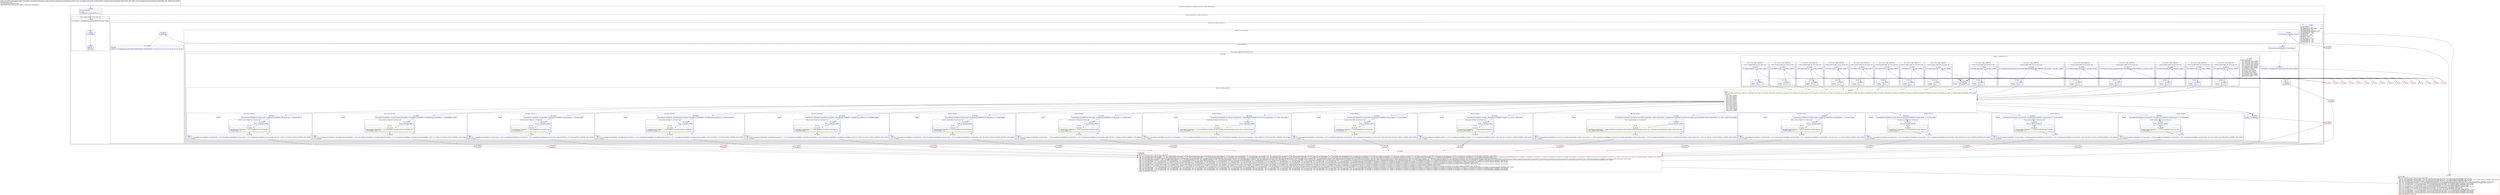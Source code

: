 digraph "CFG forcom.mapbox.api.geocoding.v5.models.AutoValue_CarmenFeature.GsonTypeAdapter.read(Lcom\/google\/gson\/stream\/JsonReader;)Lcom\/mapbox\/api\/geocoding\/v5\/models\/CarmenFeature;" {
subgraph cluster_Region_1814850902 {
label = "R(2:0|(2:(2:2|3)|(4:4|(2:7|(2:11|58)(1:9))|120|121))) | DECL_VAR: char null\l";
node [shape=record,color=blue];
Node_0 [shape=record,label="{0\:\ 0x0000|MTH_ENTER_BLOCK\l|r0 = r21\lcom.google.gson.stream.JsonReader r1 = r22\l}"];
subgraph cluster_Region_127967626 {
label = "R(2:(2:2|3)|(4:4|(2:7|(2:11|58)(1:9))|120|121))";
node [shape=record,color=blue];
subgraph cluster_IfRegion_1442179103 {
label = "IF [B:1:0x000b] THEN: R(2:2|3) ELSE: null";
node [shape=record,color=blue];
Node_1 [shape=record,label="{1\:\ 0x000b|if (r22.peek() == com.google.gson.stream.JsonToken.NULL) goto L_0x000d\l}"];
subgraph cluster_Region_167627241 {
label = "R(2:2|3)";
node [shape=record,color=blue];
Node_2 [shape=record,label="{2\:\ 0x000d|r22.nextNull()\l}"];
Node_3 [shape=record,label="{3\:\ 0x0010|RETURN\l|return null\l}"];
}
}
subgraph cluster_Region_1738151763 {
label = "R(4:4|(2:7|(2:11|58)(1:9))|120|121)";
node [shape=record,color=blue];
Node_4 [shape=record,label="{4\:\ 0x0011|r22.beginObject()\ljava.lang.String r6 = null\lcom.mapbox.geojson.BoundingBox r7 = null\ljava.lang.String r8 = null\lcom.mapbox.geojson.Geometry r9 = null\lcom.google.gson.JsonObject r10 = null\ljava.lang.String r11 = null\ljava.lang.String r12 = null\ljava.util.List r13 = null\ljava.lang.String r14 = null\ldouble[] r15 = null\ljava.util.List r16 = null\ljava.lang.Double r17 = null\ljava.lang.String r18 = null\ljava.lang.String r19 = null\ljava.lang.String r20 = null\l}"];
subgraph cluster_LoopRegion_63280805 {
label = "LOOP:0: (2:7|(2:11|58)(1:9))";
node [shape=record,color=blue];
Node_6 [shape=record,label="{6\:\ 0x002c|if (r22.hasNext() != false) goto L_0x002e\l}"];
subgraph cluster_Region_1530811863 {
label = "R(2:7|(2:11|58)(1:9))";
node [shape=record,color=blue];
Node_7 [shape=record,label="{7\:\ 0x002e|java.lang.String java.lang.String r2 = r22.nextName()\l}"];
subgraph cluster_IfRegion_32234406 {
label = "IF [B:8:0x0038] THEN: R(2:11|58) ELSE: R(1:9)";
node [shape=record,color=blue];
Node_8 [shape=record,label="{8\:\ 0x0038|if (r22.peek() != com.google.gson.stream.JsonToken.NULL) goto L_0x003e\l}"];
subgraph cluster_Region_2065989268 {
label = "R(2:11|58)";
node [shape=record,color=blue];
subgraph cluster_SwitchRegion_292738329 {
label = "Switch: 15, default: R(2:57|1)";
node [shape=record,color=blue];
Node_11 [shape=record,label="{11\:\ 0x0044|switch(r2.hashCode()) \{\l    case \-1613589672: goto L_0x00e0;\l    case \-1364013995: goto L_0x00d5;\l    case \-1351923665: goto L_0x00ca;\l    case \-1147692044: goto L_0x00bf;\l    case \-1072291771: goto L_0x00b4;\l    case \-926053069: goto L_0x00aa;\l    case \-266148157: goto L_0x00a0;\l    case \-265946254: goto L_0x0096;\l    case 3355: goto L_0x008c;\l    case 3017257: goto L_0x0082;\l    case 3556653: goto L_0x0077;\l    case 3575610: goto L_0x006c;\l    case 108474201: goto L_0x0060;\l    case 951530927: goto L_0x0054;\l    case 1846020210: goto L_0x0049;\l    default: goto L_0x0047;\l\}\l}"];
subgraph cluster_Region_485573272 {
label = "R(1:(2:56|1)) | FALL_THROUGH\l";
node [shape=record,color=blue];
subgraph cluster_IfRegion_419174254 {
label = "IF [B:55:0x00e6] THEN: R(2:56|1) ELSE: null";
node [shape=record,color=blue];
Node_55 [shape=record,label="{55\:\ 0x00e6|if (r2.equals(\"language\") == true) goto L_0x00e8\l}"];
subgraph cluster_Region_1524397790 {
label = "R(2:56|1)";
node [shape=record,color=blue];
Node_56 [shape=record,label="{56\:\ 0x00e8|r2 = 14\l}"];
Node_InsnContainer_858689309 [shape=record,label="{|break\l}"];
}
}
}
subgraph cluster_Region_1816609845 {
label = "R(1:(2:53|1)) | FALL_THROUGH\l";
node [shape=record,color=blue];
subgraph cluster_IfRegion_795585453 {
label = "IF [B:52:0x00db] THEN: R(2:53|1) ELSE: null";
node [shape=record,color=blue];
Node_52 [shape=record,label="{52\:\ 0x00db|if (r2.equals(\"center\") == true) goto L_0x00dd\l}"];
subgraph cluster_Region_1209880780 {
label = "R(2:53|1)";
node [shape=record,color=blue];
Node_53 [shape=record,label="{53\:\ 0x00dd|r2 = 9\l}"];
Node_InsnContainer_886003703 [shape=record,label="{|break\l}"];
}
}
}
subgraph cluster_Region_582755956 {
label = "R(1:(2:50|1)) | FALL_THROUGH\l";
node [shape=record,color=blue];
subgraph cluster_IfRegion_114479994 {
label = "IF [B:49:0x00d0] THEN: R(2:50|1) ELSE: null";
node [shape=record,color=blue];
Node_49 [shape=record,label="{49\:\ 0x00d0|if (r2.equals(\"matching_text\") == true) goto L_0x00d2\l}"];
subgraph cluster_Region_218045652 {
label = "R(2:50|1)";
node [shape=record,color=blue];
Node_50 [shape=record,label="{50\:\ 0x00d2|r2 = 12\l}"];
Node_InsnContainer_1697452889 [shape=record,label="{|break\l}"];
}
}
}
subgraph cluster_Region_865961253 {
label = "R(1:(2:47|1)) | FALL_THROUGH\l";
node [shape=record,color=blue];
subgraph cluster_IfRegion_17765540 {
label = "IF [B:46:0x00c5] THEN: R(2:47|1) ELSE: null";
node [shape=record,color=blue];
Node_46 [shape=record,label="{46\:\ 0x00c5|if (r2.equals(com.mapbox.api.geocoding.p009v5.GeocodingCriteria.TYPE_ADDRESS) == true) goto L_0x00c7\l}"];
subgraph cluster_Region_455870518 {
label = "R(2:47|1)";
node [shape=record,color=blue];
Node_47 [shape=record,label="{47\:\ 0x00c7|r2 = 8\l}"];
Node_InsnContainer_2099453006 [shape=record,label="{|break\l}"];
}
}
}
subgraph cluster_Region_1047464472 {
label = "R(1:(2:44|1)) | FALL_THROUGH\l";
node [shape=record,color=blue];
subgraph cluster_IfRegion_2033202316 {
label = "IF [B:43:0x00ba] THEN: R(2:44|1) ELSE: null";
node [shape=record,color=blue];
Node_43 [shape=record,label="{43\:\ 0x00ba|if (r2.equals(\"matching_place_name\") == true) goto L_0x00bc\l}"];
subgraph cluster_Region_578811659 {
label = "R(2:44|1)";
node [shape=record,color=blue];
Node_44 [shape=record,label="{44\:\ 0x00bc|r2 = 13\l}"];
Node_InsnContainer_861233495 [shape=record,label="{|break\l}"];
}
}
}
subgraph cluster_Region_1816030901 {
label = "R(1:(2:41|1)) | FALL_THROUGH\l";
node [shape=record,color=blue];
subgraph cluster_IfRegion_192204484 {
label = "IF [B:40:0x00b0] THEN: R(2:41|1) ELSE: null";
node [shape=record,color=blue];
Node_40 [shape=record,label="{40\:\ 0x00b0|if (r2.equals(mil.nga.geopackage.projection.ProjectionRetriever.PROJECTIONS_PROPERTY_FILE_SUFFIX) == true) goto L_0x00b2\l}"];
subgraph cluster_Region_4606136 {
label = "R(2:41|1)";
node [shape=record,color=blue];
Node_41 [shape=record,label="{41\:\ 0x00b2|r2 = 4\l}"];
Node_InsnContainer_152751632 [shape=record,label="{|break\l}"];
}
}
}
subgraph cluster_Region_1331899105 {
label = "R(1:(2:38|1)) | FALL_THROUGH\l";
node [shape=record,color=blue];
subgraph cluster_IfRegion_464356819 {
label = "IF [B:37:0x00a6] THEN: R(2:38|1) ELSE: null";
node [shape=record,color=blue];
Node_37 [shape=record,label="{37\:\ 0x00a6|if (r2.equals(\"place_name\") == true) goto L_0x00a8\l}"];
subgraph cluster_Region_1957424600 {
label = "R(2:38|1)";
node [shape=record,color=blue];
Node_38 [shape=record,label="{38\:\ 0x00a8|r2 = 6\l}"];
Node_InsnContainer_1462023555 [shape=record,label="{|break\l}"];
}
}
}
subgraph cluster_Region_1223696916 {
label = "R(1:(2:35|1)) | FALL_THROUGH\l";
node [shape=record,color=blue];
subgraph cluster_IfRegion_1652426806 {
label = "IF [B:34:0x009c] THEN: R(2:35|1) ELSE: null";
node [shape=record,color=blue];
Node_34 [shape=record,label="{34\:\ 0x009c|if (r2.equals(\"place_type\") == true) goto L_0x009e\l}"];
subgraph cluster_Region_255665859 {
label = "R(2:35|1)";
node [shape=record,color=blue];
Node_35 [shape=record,label="{35\:\ 0x009e|r2 = 7\l}"];
Node_InsnContainer_398790484 [shape=record,label="{|break\l}"];
}
}
}
subgraph cluster_Region_1093081967 {
label = "R(1:(2:32|1)) | FALL_THROUGH\l";
node [shape=record,color=blue];
subgraph cluster_IfRegion_437441697 {
label = "IF [B:31:0x0092] THEN: R(2:32|1) ELSE: null";
node [shape=record,color=blue];
Node_31 [shape=record,label="{31\:\ 0x0092|if (r2.equals(\"id\") == true) goto L_0x0094\l}"];
subgraph cluster_Region_1386696576 {
label = "R(2:32|1)";
node [shape=record,color=blue];
Node_32 [shape=record,label="{32\:\ 0x0094|r2 = 2\l}"];
Node_InsnContainer_861742693 [shape=record,label="{|break\l}"];
}
}
}
subgraph cluster_Region_2054439576 {
label = "R(1:(2:29|1)) | FALL_THROUGH\l";
node [shape=record,color=blue];
subgraph cluster_IfRegion_935148489 {
label = "IF [B:28:0x0088] THEN: R(2:29|1) ELSE: null";
node [shape=record,color=blue];
Node_28 [shape=record,label="{28\:\ 0x0088|if (r2.equals(\"bbox\") == true) goto L_0x008a\l}"];
subgraph cluster_Region_1620496100 {
label = "R(2:29|1)";
node [shape=record,color=blue];
Node_29 [shape=record,label="{29\:\ 0x008a|r2 = 1\l}"];
Node_InsnContainer_1173638445 [shape=record,label="{|break\l}"];
}
}
}
subgraph cluster_Region_1022479007 {
label = "R(1:(2:26|1)) | FALL_THROUGH\l";
node [shape=record,color=blue];
subgraph cluster_IfRegion_1086960624 {
label = "IF [B:25:0x007d] THEN: R(2:26|1) ELSE: null";
node [shape=record,color=blue];
Node_25 [shape=record,label="{25\:\ 0x007d|if (r2.equals(\"text\") == true) goto L_0x007f\l}"];
subgraph cluster_Region_1274554883 {
label = "R(2:26|1)";
node [shape=record,color=blue];
Node_26 [shape=record,label="{26\:\ 0x007f|r2 = 5\l}"];
Node_InsnContainer_1715842410 [shape=record,label="{|break\l}"];
}
}
}
subgraph cluster_Region_1048400824 {
label = "R(1:(2:23|1)) | FALL_THROUGH\l";
node [shape=record,color=blue];
subgraph cluster_IfRegion_1390689383 {
label = "IF [B:22:0x0072] THEN: R(2:23|1) ELSE: null";
node [shape=record,color=blue];
Node_22 [shape=record,label="{22\:\ 0x0072|if (r2.equals(\"type\") == true) goto L_0x0074\l}"];
subgraph cluster_Region_756352641 {
label = "R(2:23|1)";
node [shape=record,color=blue];
Node_23 [shape=record,label="{23\:\ 0x0074|r2 = 0\l}"];
Node_InsnContainer_1502084223 [shape=record,label="{|break\l}"];
}
}
}
subgraph cluster_Region_1804628194 {
label = "R(1:(2:20|1)) | FALL_THROUGH\l";
node [shape=record,color=blue];
subgraph cluster_IfRegion_1591696710 {
label = "IF [B:19:0x0066] THEN: R(2:20|1) ELSE: null";
node [shape=record,color=blue];
Node_19 [shape=record,label="{19\:\ 0x0066|if (r2.equals(\"relevance\") == true) goto L_0x0068\l}"];
subgraph cluster_Region_1168545772 {
label = "R(2:20|1)";
node [shape=record,color=blue];
Node_20 [shape=record,label="{20\:\ 0x0068|r2 = 11\l}"];
Node_InsnContainer_544583175 [shape=record,label="{|break\l}"];
}
}
}
subgraph cluster_Region_1958856994 {
label = "R(1:(2:17|1)) | FALL_THROUGH\l";
node [shape=record,color=blue];
subgraph cluster_IfRegion_14833191 {
label = "IF [B:16:0x005a] THEN: R(2:17|1) ELSE: null";
node [shape=record,color=blue];
Node_16 [shape=record,label="{16\:\ 0x005a|if (r2.equals(\"context\") == true) goto L_0x005c\l}"];
subgraph cluster_Region_328306770 {
label = "R(2:17|1)";
node [shape=record,color=blue];
Node_17 [shape=record,label="{17\:\ 0x005c|r2 = 10\l}"];
Node_InsnContainer_306427841 [shape=record,label="{|break\l}"];
}
}
}
subgraph cluster_Region_2059190795 {
label = "R(1:(2:14|1)) | FALL_THROUGH\l";
node [shape=record,color=blue];
subgraph cluster_IfRegion_230237176 {
label = "IF [B:13:0x004f] THEN: R(2:14|1) ELSE: null";
node [shape=record,color=blue];
Node_13 [shape=record,label="{13\:\ 0x004f|if (r2.equals(\"geometry\") == true) goto L_0x0051\l}"];
subgraph cluster_Region_422778897 {
label = "R(2:14|1)";
node [shape=record,color=blue];
Node_14 [shape=record,label="{14\:\ 0x0051|r2 = 3\l}"];
Node_InsnContainer_2008305357 [shape=record,label="{|break\l}"];
}
}
}
subgraph cluster_Region_2127376684 {
label = "R(2:57|1)";
node [shape=record,color=blue];
Node_57 [shape=record,label="{57\:\ 0x00eb|FALL_THROUGH\l|r2 = 65535\l}"];
Node_InsnContainer_231080384 [shape=record,label="{|break\l}"];
}
}
subgraph cluster_SwitchRegion_36979206 {
label = "Switch: 15, default: R(2:59|1)";
node [shape=record,color=blue];
Node_58 [shape=record,label="{58\:\ 0x00ec|PHI: r2 \l  PHI: (r2v3 char) = (r2v94 char), (r2v96 char), (r2v98 char), (r2v100 char), (r2v102 char), (r2v104 char), (r2v106 char), (r2v108 char), (r2v110 char), (r2v112 char), (r2v114 char), (r2v116 char), (r2v118 char), (r2v120 char), (r2v122 char), (r2v124 char) binds: [B:57:0x00eb, B:56:0x00e8, B:53:0x00dd, B:50:0x00d2, B:47:0x00c7, B:44:0x00bc, B:41:0x00b2, B:38:0x00a8, B:35:0x009e, B:32:0x0094, B:29:0x008a, B:26:0x007f, B:23:0x0074, B:20:0x0068, B:17:0x005c, B:14:0x0051] A[DONT_GENERATE, DONT_INLINE]\l|switch(r2) \{\l    case 0: goto L_0x024f;\l    case 1: goto L_0x0238;\l    case 2: goto L_0x0221;\l    case 3: goto L_0x020a;\l    case 4: goto L_0x01f3;\l    case 5: goto L_0x01dc;\l    case 6: goto L_0x01c5;\l    case 7: goto L_0x01a4;\l    case 8: goto L_0x018d;\l    case 9: goto L_0x0176;\l    case 10: goto L_0x0154;\l    case 11: goto L_0x013c;\l    case 12: goto L_0x0124;\l    case 13: goto L_0x010c;\l    case 14: goto L_0x00f4;\l    default: goto L_0x00ef;\l\}\l}"];
subgraph cluster_Region_500563548 {
label = "R(4:116|(1:118)|119|1)";
node [shape=record,color=blue];
Node_116 [shape=record,label="{116\:\ 0x024f|com.google.gson.TypeAdapter\<java.lang.String\> com.google.gson.TypeAdapter\<java.lang.String\> r2 = r0.string_adapter\l}"];
subgraph cluster_IfRegion_1845479729 {
label = "IF [B:117:0x0251] THEN: R(1:118) ELSE: null";
node [shape=record,color=blue];
Node_117 [shape=record,label="{117\:\ 0x0251|if (r2 == null) goto L_0x0253\l}"];
subgraph cluster_Region_479667384 {
label = "R(1:118)";
node [shape=record,color=blue];
Node_118 [shape=record,label="{118\:\ 0x0253|com.google.gson.TypeAdapter r2 = r0.gson.getAdapter(java.lang.String.class)\lr0.string_adapter = r2\l}"];
}
}
Node_119 [shape=record,label="{119\:\ 0x025d|PHI: r2 \l  PHI: (r2v5 com.google.gson.TypeAdapter\<java.lang.String\>) = (r2v4 com.google.gson.TypeAdapter\<java.lang.String\>), (r2v9 com.google.gson.TypeAdapter\<java.lang.String\>) binds: [B:117:0x0251, B:118:0x0253] A[DONT_GENERATE, DONT_INLINE]\l|r6 = r2.read(r1)\l}"];
Node_InsnContainer_511997137 [shape=record,label="{|break\l}"];
}
subgraph cluster_Region_396238711 {
label = "R(4:112|(1:114)|115|1)";
node [shape=record,color=blue];
Node_112 [shape=record,label="{112\:\ 0x0238|com.google.gson.TypeAdapter\<com.mapbox.geojson.BoundingBox\> com.google.gson.TypeAdapter\<com.mapbox.geojson.BoundingBox\> r2 = r0.boundingBox_adapter\l}"];
subgraph cluster_IfRegion_1929492995 {
label = "IF [B:113:0x023a] THEN: R(1:114) ELSE: null";
node [shape=record,color=blue];
Node_113 [shape=record,label="{113\:\ 0x023a|if (r2 == null) goto L_0x023c\l}"];
subgraph cluster_Region_1928583132 {
label = "R(1:114)";
node [shape=record,color=blue];
Node_114 [shape=record,label="{114\:\ 0x023c|com.google.gson.TypeAdapter r2 = r0.gson.getAdapter(com.mapbox.geojson.BoundingBox.class)\lr0.boundingBox_adapter = r2\l}"];
}
}
Node_115 [shape=record,label="{115\:\ 0x0246|PHI: r2 \l  PHI: (r2v11 com.google.gson.TypeAdapter\<com.mapbox.geojson.BoundingBox\>) = (r2v10 com.google.gson.TypeAdapter\<com.mapbox.geojson.BoundingBox\>), (r2v15 com.google.gson.TypeAdapter\<com.mapbox.geojson.BoundingBox\>) binds: [B:113:0x023a, B:114:0x023c] A[DONT_GENERATE, DONT_INLINE]\l|r7 = r2.read(r1)\l}"];
Node_InsnContainer_1259574250 [shape=record,label="{|break\l}"];
}
subgraph cluster_Region_769692732 {
label = "R(4:108|(1:110)|111|1)";
node [shape=record,color=blue];
Node_108 [shape=record,label="{108\:\ 0x0221|com.google.gson.TypeAdapter\<java.lang.String\> com.google.gson.TypeAdapter\<java.lang.String\> r2 = r0.string_adapter\l}"];
subgraph cluster_IfRegion_1160974221 {
label = "IF [B:109:0x0223] THEN: R(1:110) ELSE: null";
node [shape=record,color=blue];
Node_109 [shape=record,label="{109\:\ 0x0223|if (r2 == null) goto L_0x0225\l}"];
subgraph cluster_Region_1444340287 {
label = "R(1:110)";
node [shape=record,color=blue];
Node_110 [shape=record,label="{110\:\ 0x0225|com.google.gson.TypeAdapter r2 = r0.gson.getAdapter(java.lang.String.class)\lr0.string_adapter = r2\l}"];
}
}
Node_111 [shape=record,label="{111\:\ 0x022f|PHI: r2 \l  PHI: (r2v17 com.google.gson.TypeAdapter\<java.lang.String\>) = (r2v16 com.google.gson.TypeAdapter\<java.lang.String\>), (r2v21 com.google.gson.TypeAdapter\<java.lang.String\>) binds: [B:109:0x0223, B:110:0x0225] A[DONT_GENERATE, DONT_INLINE]\l|r8 = r2.read(r1)\l}"];
Node_InsnContainer_1994806089 [shape=record,label="{|break\l}"];
}
subgraph cluster_Region_581507595 {
label = "R(4:104|(1:106)|107|1)";
node [shape=record,color=blue];
Node_104 [shape=record,label="{104\:\ 0x020a|com.google.gson.TypeAdapter\<com.mapbox.geojson.Geometry\> com.google.gson.TypeAdapter\<com.mapbox.geojson.Geometry\> r2 = r0.geometry_adapter\l}"];
subgraph cluster_IfRegion_1463622483 {
label = "IF [B:105:0x020c] THEN: R(1:106) ELSE: null";
node [shape=record,color=blue];
Node_105 [shape=record,label="{105\:\ 0x020c|if (r2 == null) goto L_0x020e\l}"];
subgraph cluster_Region_697466304 {
label = "R(1:106)";
node [shape=record,color=blue];
Node_106 [shape=record,label="{106\:\ 0x020e|com.google.gson.TypeAdapter r2 = r0.gson.getAdapter(com.mapbox.geojson.Geometry.class)\lr0.geometry_adapter = r2\l}"];
}
}
Node_107 [shape=record,label="{107\:\ 0x0218|PHI: r2 \l  PHI: (r2v23 com.google.gson.TypeAdapter\<com.mapbox.geojson.Geometry\>) = (r2v22 com.google.gson.TypeAdapter\<com.mapbox.geojson.Geometry\>), (r2v27 com.google.gson.TypeAdapter\<com.mapbox.geojson.Geometry\>) binds: [B:105:0x020c, B:106:0x020e] A[DONT_GENERATE, DONT_INLINE]\l|r9 = r2.read(r1)\l}"];
Node_InsnContainer_1449266145 [shape=record,label="{|break\l}"];
}
subgraph cluster_Region_272381724 {
label = "R(4:100|(1:102)|103|1)";
node [shape=record,color=blue];
Node_100 [shape=record,label="{100\:\ 0x01f3|com.google.gson.TypeAdapter\<com.google.gson.JsonObject\> com.google.gson.TypeAdapter\<com.google.gson.JsonObject\> r2 = r0.jsonObject_adapter\l}"];
subgraph cluster_IfRegion_1808343728 {
label = "IF [B:101:0x01f5] THEN: R(1:102) ELSE: null";
node [shape=record,color=blue];
Node_101 [shape=record,label="{101\:\ 0x01f5|if (r2 == null) goto L_0x01f7\l}"];
subgraph cluster_Region_911940753 {
label = "R(1:102)";
node [shape=record,color=blue];
Node_102 [shape=record,label="{102\:\ 0x01f7|com.google.gson.TypeAdapter r2 = r0.gson.getAdapter(com.google.gson.JsonObject.class)\lr0.jsonObject_adapter = r2\l}"];
}
}
Node_103 [shape=record,label="{103\:\ 0x0201|PHI: r2 \l  PHI: (r2v29 com.google.gson.TypeAdapter\<com.google.gson.JsonObject\>) = (r2v28 com.google.gson.TypeAdapter\<com.google.gson.JsonObject\>), (r2v33 com.google.gson.TypeAdapter\<com.google.gson.JsonObject\>) binds: [B:101:0x01f5, B:102:0x01f7] A[DONT_GENERATE, DONT_INLINE]\l|r10 = r2.read(r1)\l}"];
Node_InsnContainer_1803407104 [shape=record,label="{|break\l}"];
}
subgraph cluster_Region_2009003979 {
label = "R(4:96|(1:98)|99|1)";
node [shape=record,color=blue];
Node_96 [shape=record,label="{96\:\ 0x01dc|com.google.gson.TypeAdapter\<java.lang.String\> com.google.gson.TypeAdapter\<java.lang.String\> r2 = r0.string_adapter\l}"];
subgraph cluster_IfRegion_1851211925 {
label = "IF [B:97:0x01de] THEN: R(1:98) ELSE: null";
node [shape=record,color=blue];
Node_97 [shape=record,label="{97\:\ 0x01de|if (r2 == null) goto L_0x01e0\l}"];
subgraph cluster_Region_1368338036 {
label = "R(1:98)";
node [shape=record,color=blue];
Node_98 [shape=record,label="{98\:\ 0x01e0|com.google.gson.TypeAdapter r2 = r0.gson.getAdapter(java.lang.String.class)\lr0.string_adapter = r2\l}"];
}
}
Node_99 [shape=record,label="{99\:\ 0x01ea|PHI: r2 \l  PHI: (r2v35 com.google.gson.TypeAdapter\<java.lang.String\>) = (r2v34 com.google.gson.TypeAdapter\<java.lang.String\>), (r2v39 com.google.gson.TypeAdapter\<java.lang.String\>) binds: [B:97:0x01de, B:98:0x01e0] A[DONT_GENERATE, DONT_INLINE]\l|r11 = r2.read(r1)\l}"];
Node_InsnContainer_1009163590 [shape=record,label="{|break\l}"];
}
subgraph cluster_Region_1582750836 {
label = "R(4:92|(1:94)|95|1)";
node [shape=record,color=blue];
Node_92 [shape=record,label="{92\:\ 0x01c5|com.google.gson.TypeAdapter\<java.lang.String\> com.google.gson.TypeAdapter\<java.lang.String\> r2 = r0.string_adapter\l}"];
subgraph cluster_IfRegion_578295896 {
label = "IF [B:93:0x01c7] THEN: R(1:94) ELSE: null";
node [shape=record,color=blue];
Node_93 [shape=record,label="{93\:\ 0x01c7|if (r2 == null) goto L_0x01c9\l}"];
subgraph cluster_Region_8808026 {
label = "R(1:94)";
node [shape=record,color=blue];
Node_94 [shape=record,label="{94\:\ 0x01c9|com.google.gson.TypeAdapter r2 = r0.gson.getAdapter(java.lang.String.class)\lr0.string_adapter = r2\l}"];
}
}
Node_95 [shape=record,label="{95\:\ 0x01d3|PHI: r2 \l  PHI: (r2v41 com.google.gson.TypeAdapter\<java.lang.String\>) = (r2v40 com.google.gson.TypeAdapter\<java.lang.String\>), (r2v45 com.google.gson.TypeAdapter\<java.lang.String\>) binds: [B:93:0x01c7, B:94:0x01c9] A[DONT_GENERATE, DONT_INLINE]\l|r12 = r2.read(r1)\l}"];
Node_InsnContainer_2015296912 [shape=record,label="{|break\l}"];
}
subgraph cluster_Region_885386487 {
label = "R(4:88|(1:90)|91|1)";
node [shape=record,color=blue];
Node_88 [shape=record,label="{88\:\ 0x01a4|com.google.gson.TypeAdapter\<java.util.List\<java.lang.String\>\> com.google.gson.TypeAdapter\<java.util.List\<java.lang.String\>\> r2 = r0.list__string_adapter\l}"];
subgraph cluster_IfRegion_1579930821 {
label = "IF [B:89:0x01a6] THEN: R(1:90) ELSE: null";
node [shape=record,color=blue];
Node_89 [shape=record,label="{89\:\ 0x01a6|if (r2 == null) goto L_0x01a8\l}"];
subgraph cluster_Region_179072749 {
label = "R(1:90)";
node [shape=record,color=blue];
Node_90 [shape=record,label="{90\:\ 0x01a8|com.google.gson.TypeAdapter r2 = r0.gson.getAdapter(com.google.gson.reflect.TypeToken.getParameterized(java.util.List.class, java.lang.String.class))\lr0.list__string_adapter = r2\l}"];
}
}
Node_91 [shape=record,label="{91\:\ 0x01bc|PHI: r2 \l  PHI: (r2v47 com.google.gson.TypeAdapter\<java.util.List\<java.lang.String\>\>) = (r2v46 com.google.gson.TypeAdapter\<java.util.List\<java.lang.String\>\>), (r2v51 com.google.gson.TypeAdapter\<java.util.List\<java.lang.String\>\>) binds: [B:89:0x01a6, B:90:0x01a8] A[DONT_GENERATE, DONT_INLINE]\l|r13 = r2.read(r1)\l}"];
Node_InsnContainer_1055247473 [shape=record,label="{|break\l}"];
}
subgraph cluster_Region_1169205668 {
label = "R(4:84|(1:86)|87|1)";
node [shape=record,color=blue];
Node_84 [shape=record,label="{84\:\ 0x018d|com.google.gson.TypeAdapter\<java.lang.String\> com.google.gson.TypeAdapter\<java.lang.String\> r2 = r0.string_adapter\l}"];
subgraph cluster_IfRegion_267694809 {
label = "IF [B:85:0x018f] THEN: R(1:86) ELSE: null";
node [shape=record,color=blue];
Node_85 [shape=record,label="{85\:\ 0x018f|if (r2 == null) goto L_0x0191\l}"];
subgraph cluster_Region_1840041452 {
label = "R(1:86)";
node [shape=record,color=blue];
Node_86 [shape=record,label="{86\:\ 0x0191|com.google.gson.TypeAdapter r2 = r0.gson.getAdapter(java.lang.String.class)\lr0.string_adapter = r2\l}"];
}
}
Node_87 [shape=record,label="{87\:\ 0x019b|PHI: r2 \l  PHI: (r2v53 com.google.gson.TypeAdapter\<java.lang.String\>) = (r2v52 com.google.gson.TypeAdapter\<java.lang.String\>), (r2v57 com.google.gson.TypeAdapter\<java.lang.String\>) binds: [B:85:0x018f, B:86:0x0191] A[DONT_GENERATE, DONT_INLINE]\l|r14 = r2.read(r1)\l}"];
Node_InsnContainer_1004867938 [shape=record,label="{|break\l}"];
}
subgraph cluster_Region_1169165942 {
label = "R(4:80|(1:82)|83|1)";
node [shape=record,color=blue];
Node_80 [shape=record,label="{80\:\ 0x0176|com.google.gson.TypeAdapter\<double[]\> com.google.gson.TypeAdapter\<double[]\> r2 = r0.array__double_adapter\l}"];
subgraph cluster_IfRegion_1716196157 {
label = "IF [B:81:0x0178] THEN: R(1:82) ELSE: null";
node [shape=record,color=blue];
Node_81 [shape=record,label="{81\:\ 0x0178|if (r2 == null) goto L_0x017a\l}"];
subgraph cluster_Region_1715891916 {
label = "R(1:82)";
node [shape=record,color=blue];
Node_82 [shape=record,label="{82\:\ 0x017a|com.google.gson.TypeAdapter r2 = r0.gson.getAdapter(double[].class)\lr0.array__double_adapter = r2\l}"];
}
}
Node_83 [shape=record,label="{83\:\ 0x0184|PHI: r2 \l  PHI: (r2v59 com.google.gson.TypeAdapter\<double[]\>) = (r2v58 com.google.gson.TypeAdapter\<double[]\>), (r2v63 com.google.gson.TypeAdapter\<double[]\>) binds: [B:81:0x0178, B:82:0x017a] A[DONT_GENERATE, DONT_INLINE]\l|r15 = r2.read(r1)\l}"];
Node_InsnContainer_857827317 [shape=record,label="{|break\l}"];
}
subgraph cluster_Region_770559944 {
label = "R(4:76|(1:78)|79|1)";
node [shape=record,color=blue];
Node_76 [shape=record,label="{76\:\ 0x0154|com.google.gson.TypeAdapter\<java.util.List\<com.mapbox.api.geocoding.v5.models.CarmenContext\>\> com.google.gson.TypeAdapter\<java.util.List\<com.mapbox.api.geocoding.p009v5.models.CarmenContext\>\> r2 = r0.list__carmenContext_adapter\l}"];
subgraph cluster_IfRegion_1204516022 {
label = "IF [B:77:0x0156] THEN: R(1:78) ELSE: null";
node [shape=record,color=blue];
Node_77 [shape=record,label="{77\:\ 0x0156|if (r2 == null) goto L_0x0158\l}"];
subgraph cluster_Region_1828938165 {
label = "R(1:78)";
node [shape=record,color=blue];
Node_78 [shape=record,label="{78\:\ 0x0158|com.google.gson.TypeAdapter r2 = r0.gson.getAdapter(com.google.gson.reflect.TypeToken.getParameterized(java.util.List.class, com.mapbox.api.geocoding.p009v5.models.CarmenContext.class))\lr0.list__carmenContext_adapter = r2\l}"];
}
}
Node_79 [shape=record,label="{79\:\ 0x016c|PHI: r2 \l  PHI: (r2v65 com.google.gson.TypeAdapter\<java.util.List\<com.mapbox.api.geocoding.v5.models.CarmenContext\>\>) = (r2v64 com.google.gson.TypeAdapter\<java.util.List\<com.mapbox.api.geocoding.v5.models.CarmenContext\>\>), (r2v69 com.google.gson.TypeAdapter\<java.util.List\<com.mapbox.api.geocoding.v5.models.CarmenContext\>\>) binds: [B:77:0x0156, B:78:0x0158] A[DONT_GENERATE, DONT_INLINE]\l|r16 = r2.read(r1)\l}"];
Node_InsnContainer_1012727420 [shape=record,label="{|break\l}"];
}
subgraph cluster_Region_919874774 {
label = "R(4:72|(1:74)|75|1)";
node [shape=record,color=blue];
Node_72 [shape=record,label="{72\:\ 0x013c|com.google.gson.TypeAdapter\<java.lang.Double\> com.google.gson.TypeAdapter\<java.lang.Double\> r2 = r0.double__adapter\l}"];
subgraph cluster_IfRegion_750938398 {
label = "IF [B:73:0x013e] THEN: R(1:74) ELSE: null";
node [shape=record,color=blue];
Node_73 [shape=record,label="{73\:\ 0x013e|if (r2 == null) goto L_0x0140\l}"];
subgraph cluster_Region_313414285 {
label = "R(1:74)";
node [shape=record,color=blue];
Node_74 [shape=record,label="{74\:\ 0x0140|com.google.gson.TypeAdapter r2 = r0.gson.getAdapter(java.lang.Double.class)\lr0.double__adapter = r2\l}"];
}
}
Node_75 [shape=record,label="{75\:\ 0x014a|PHI: r2 \l  PHI: (r2v71 com.google.gson.TypeAdapter\<java.lang.Double\>) = (r2v70 com.google.gson.TypeAdapter\<java.lang.Double\>), (r2v75 com.google.gson.TypeAdapter\<java.lang.Double\>) binds: [B:73:0x013e, B:74:0x0140] A[DONT_GENERATE, DONT_INLINE]\l|r17 = r2.read(r1)\l}"];
Node_InsnContainer_743062466 [shape=record,label="{|break\l}"];
}
subgraph cluster_Region_1995005473 {
label = "R(4:68|(1:70)|71|1)";
node [shape=record,color=blue];
Node_68 [shape=record,label="{68\:\ 0x0124|com.google.gson.TypeAdapter\<java.lang.String\> com.google.gson.TypeAdapter\<java.lang.String\> r2 = r0.string_adapter\l}"];
subgraph cluster_IfRegion_1179126495 {
label = "IF [B:69:0x0126] THEN: R(1:70) ELSE: null";
node [shape=record,color=blue];
Node_69 [shape=record,label="{69\:\ 0x0126|if (r2 == null) goto L_0x0128\l}"];
subgraph cluster_Region_1522183162 {
label = "R(1:70)";
node [shape=record,color=blue];
Node_70 [shape=record,label="{70\:\ 0x0128|com.google.gson.TypeAdapter r2 = r0.gson.getAdapter(java.lang.String.class)\lr0.string_adapter = r2\l}"];
}
}
Node_71 [shape=record,label="{71\:\ 0x0132|PHI: r2 \l  PHI: (r2v77 com.google.gson.TypeAdapter\<java.lang.String\>) = (r2v76 com.google.gson.TypeAdapter\<java.lang.String\>), (r2v81 com.google.gson.TypeAdapter\<java.lang.String\>) binds: [B:69:0x0126, B:70:0x0128] A[DONT_GENERATE, DONT_INLINE]\l|r18 = r2.read(r1)\l}"];
Node_InsnContainer_1068974376 [shape=record,label="{|break\l}"];
}
subgraph cluster_Region_871316788 {
label = "R(4:64|(1:66)|67|1)";
node [shape=record,color=blue];
Node_64 [shape=record,label="{64\:\ 0x010c|com.google.gson.TypeAdapter\<java.lang.String\> com.google.gson.TypeAdapter\<java.lang.String\> r2 = r0.string_adapter\l}"];
subgraph cluster_IfRegion_421987828 {
label = "IF [B:65:0x010e] THEN: R(1:66) ELSE: null";
node [shape=record,color=blue];
Node_65 [shape=record,label="{65\:\ 0x010e|if (r2 == null) goto L_0x0110\l}"];
subgraph cluster_Region_647107233 {
label = "R(1:66)";
node [shape=record,color=blue];
Node_66 [shape=record,label="{66\:\ 0x0110|com.google.gson.TypeAdapter r2 = r0.gson.getAdapter(java.lang.String.class)\lr0.string_adapter = r2\l}"];
}
}
Node_67 [shape=record,label="{67\:\ 0x011a|PHI: r2 \l  PHI: (r2v83 com.google.gson.TypeAdapter\<java.lang.String\>) = (r2v82 com.google.gson.TypeAdapter\<java.lang.String\>), (r2v87 com.google.gson.TypeAdapter\<java.lang.String\>) binds: [B:65:0x010e, B:66:0x0110] A[DONT_GENERATE, DONT_INLINE]\l|r19 = r2.read(r1)\l}"];
Node_InsnContainer_118593508 [shape=record,label="{|break\l}"];
}
subgraph cluster_Region_1891575566 {
label = "R(4:60|(1:62)|63|1)";
node [shape=record,color=blue];
Node_60 [shape=record,label="{60\:\ 0x00f4|com.google.gson.TypeAdapter\<java.lang.String\> com.google.gson.TypeAdapter\<java.lang.String\> r2 = r0.string_adapter\l}"];
subgraph cluster_IfRegion_282420917 {
label = "IF [B:61:0x00f6] THEN: R(1:62) ELSE: null";
node [shape=record,color=blue];
Node_61 [shape=record,label="{61\:\ 0x00f6|if (r2 == null) goto L_0x00f8\l}"];
subgraph cluster_Region_374184017 {
label = "R(1:62)";
node [shape=record,color=blue];
Node_62 [shape=record,label="{62\:\ 0x00f8|com.google.gson.TypeAdapter r2 = r0.gson.getAdapter(java.lang.String.class)\lr0.string_adapter = r2\l}"];
}
}
Node_63 [shape=record,label="{63\:\ 0x0102|PHI: r2 \l  PHI: (r2v89 com.google.gson.TypeAdapter\<java.lang.String\>) = (r2v88 com.google.gson.TypeAdapter\<java.lang.String\>), (r2v93 com.google.gson.TypeAdapter\<java.lang.String\>) binds: [B:61:0x00f6, B:62:0x00f8] A[DONT_GENERATE, DONT_INLINE]\l|r20 = r2.read(r1)\l}"];
Node_InsnContainer_1550136932 [shape=record,label="{|break\l}"];
}
subgraph cluster_Region_554467841 {
label = "R(2:59|1)";
node [shape=record,color=blue];
Node_59 [shape=record,label="{59\:\ 0x00ef|r22.skipValue()\l}"];
Node_InsnContainer_607594761 [shape=record,label="{|break\l}"];
}
}
}
subgraph cluster_Region_798110940 {
label = "R(1:9)";
node [shape=record,color=blue];
Node_9 [shape=record,label="{9\:\ 0x003a|r22.nextNull()\l}"];
}
}
}
}
Node_120 [shape=record,label="{120\:\ 0x0266|r22.endObject()\l}"];
Node_121 [shape=record,label="{121\:\ 0x026f|RETURN\l|return new com.mapbox.api.geocoding.p009v5.models.AutoValue_CarmenFeature(r6, r7, r8, r9, r10, r11, r12, r13, r14, r15, r16, r17, r18, r19, r20)\l}"];
}
}
}
Node_5 [shape=record,color=red,label="{5\:\ 0x0028|LOOP_START\lPHI: r6 r7 r8 r9 r10 r11 r12 r13 r14 r15 r16 r17 r18 r19 r20 \l  PHI: (r6v1 java.lang.String) = (r6v0 java.lang.String), (r6v2 java.lang.String) binds: [B:4:0x0011, B:122:0x0028] A[DONT_GENERATE, DONT_INLINE]\l  PHI: (r7v1 com.mapbox.geojson.BoundingBox) = (r7v0 com.mapbox.geojson.BoundingBox), (r7v2 com.mapbox.geojson.BoundingBox) binds: [B:4:0x0011, B:122:0x0028] A[DONT_GENERATE, DONT_INLINE]\l  PHI: (r8v1 java.lang.String) = (r8v0 java.lang.String), (r8v2 java.lang.String) binds: [B:4:0x0011, B:122:0x0028] A[DONT_GENERATE, DONT_INLINE]\l  PHI: (r9v1 com.mapbox.geojson.Geometry) = (r9v0 com.mapbox.geojson.Geometry), (r9v2 com.mapbox.geojson.Geometry) binds: [B:4:0x0011, B:122:0x0028] A[DONT_GENERATE, DONT_INLINE]\l  PHI: (r10v1 com.google.gson.JsonObject) = (r10v0 com.google.gson.JsonObject), (r10v2 com.google.gson.JsonObject) binds: [B:4:0x0011, B:122:0x0028] A[DONT_GENERATE, DONT_INLINE]\l  PHI: (r11v1 java.lang.String) = (r11v0 java.lang.String), (r11v2 java.lang.String) binds: [B:4:0x0011, B:122:0x0028] A[DONT_GENERATE, DONT_INLINE]\l  PHI: (r12v1 java.lang.String) = (r12v0 java.lang.String), (r12v2 java.lang.String) binds: [B:4:0x0011, B:122:0x0028] A[DONT_GENERATE, DONT_INLINE]\l  PHI: (r13v1 java.util.List) = (r13v0 java.util.List), (r13v2 java.util.List) binds: [B:4:0x0011, B:122:0x0028] A[DONT_GENERATE, DONT_INLINE]\l  PHI: (r14v1 java.lang.String) = (r14v0 java.lang.String), (r14v2 java.lang.String) binds: [B:4:0x0011, B:122:0x0028] A[DONT_GENERATE, DONT_INLINE]\l  PHI: (r15v1 double[]) = (r15v0 double[]), (r15v2 double[]) binds: [B:4:0x0011, B:122:0x0028] A[DONT_GENERATE, DONT_INLINE]\l  PHI: (r16v1 java.util.List) = (r16v0 java.util.List), (r16v2 java.util.List) binds: [B:4:0x0011, B:122:0x0028] A[DONT_GENERATE, DONT_INLINE]\l  PHI: (r17v1 java.lang.Double) = (r17v0 java.lang.Double), (r17v2 java.lang.Double) binds: [B:4:0x0011, B:122:0x0028] A[DONT_GENERATE, DONT_INLINE]\l  PHI: (r18v1 java.lang.String) = (r18v0 java.lang.String), (r18v2 java.lang.String) binds: [B:4:0x0011, B:122:0x0028] A[DONT_GENERATE, DONT_INLINE]\l  PHI: (r19v1 java.lang.String) = (r19v0 java.lang.String), (r19v2 java.lang.String) binds: [B:4:0x0011, B:122:0x0028] A[DONT_GENERATE, DONT_INLINE]\l  PHI: (r20v1 java.lang.String) = (r20v0 java.lang.String), (r20v2 java.lang.String) binds: [B:4:0x0011, B:122:0x0028] A[DONT_GENERATE, DONT_INLINE]\lLOOP:0: B:5:0x0028\-\>B:122:0x0028\l}"];
Node_10 [shape=record,color=red,label="{10\:\ 0x003e}"];
Node_12 [shape=record,color=red,label="{12\:\ 0x0049}"];
Node_15 [shape=record,color=red,label="{15\:\ 0x0054}"];
Node_18 [shape=record,color=red,label="{18\:\ 0x0060}"];
Node_21 [shape=record,color=red,label="{21\:\ 0x006c}"];
Node_24 [shape=record,color=red,label="{24\:\ 0x0077}"];
Node_27 [shape=record,color=red,label="{27\:\ 0x0082}"];
Node_30 [shape=record,color=red,label="{30\:\ 0x008c}"];
Node_33 [shape=record,color=red,label="{33\:\ 0x0096}"];
Node_36 [shape=record,color=red,label="{36\:\ 0x00a0}"];
Node_39 [shape=record,color=red,label="{39\:\ 0x00aa}"];
Node_42 [shape=record,color=red,label="{42\:\ 0x00b4}"];
Node_45 [shape=record,color=red,label="{45\:\ 0x00bf}"];
Node_48 [shape=record,color=red,label="{48\:\ 0x00ca}"];
Node_51 [shape=record,color=red,label="{51\:\ 0x00d5}"];
Node_54 [shape=record,color=red,label="{54\:\ 0x00e0}"];
Node_122 [shape=record,color=red,label="{122\:\ 0x0028|LOOP_END\lSYNTHETIC\lPHI: r6 r7 r8 r9 r10 r11 r12 r13 r14 r15 r16 r17 r18 r19 r20 \l  PHI: (r6v2 java.lang.String) = (r6v3 java.lang.String), (r6v1 java.lang.String), (r6v1 java.lang.String), (r6v1 java.lang.String), (r6v1 java.lang.String), (r6v1 java.lang.String), (r6v1 java.lang.String), (r6v1 java.lang.String), (r6v1 java.lang.String), (r6v1 java.lang.String), (r6v1 java.lang.String), (r6v1 java.lang.String), (r6v1 java.lang.String), (r6v1 java.lang.String), (r6v1 java.lang.String), (r6v1 java.lang.String), (r6v1 java.lang.String) binds: [B:140:0x0028, B:139:0x0028, B:138:0x0028, B:137:0x0028, B:136:0x0028, B:135:0x0028, B:134:0x0028, B:133:0x0028, B:132:0x0028, B:131:0x0028, B:130:0x0028, B:129:0x0028, B:128:0x0028, B:127:0x0028, B:126:0x0028, B:125:0x0028, B:124:0x0028] A[DONT_GENERATE, DONT_INLINE]\l  PHI: (r7v2 com.mapbox.geojson.BoundingBox) = (r7v1 com.mapbox.geojson.BoundingBox), (r7v3 com.mapbox.geojson.BoundingBox), (r7v1 com.mapbox.geojson.BoundingBox), (r7v1 com.mapbox.geojson.BoundingBox), (r7v1 com.mapbox.geojson.BoundingBox), (r7v1 com.mapbox.geojson.BoundingBox), (r7v1 com.mapbox.geojson.BoundingBox), (r7v1 com.mapbox.geojson.BoundingBox), (r7v1 com.mapbox.geojson.BoundingBox), (r7v1 com.mapbox.geojson.BoundingBox), (r7v1 com.mapbox.geojson.BoundingBox), (r7v1 com.mapbox.geojson.BoundingBox), (r7v1 com.mapbox.geojson.BoundingBox), (r7v1 com.mapbox.geojson.BoundingBox), (r7v1 com.mapbox.geojson.BoundingBox), (r7v1 com.mapbox.geojson.BoundingBox), (r7v1 com.mapbox.geojson.BoundingBox) binds: [B:140:0x0028, B:139:0x0028, B:138:0x0028, B:137:0x0028, B:136:0x0028, B:135:0x0028, B:134:0x0028, B:133:0x0028, B:132:0x0028, B:131:0x0028, B:130:0x0028, B:129:0x0028, B:128:0x0028, B:127:0x0028, B:126:0x0028, B:125:0x0028, B:124:0x0028] A[DONT_GENERATE, DONT_INLINE]\l  PHI: (r8v2 java.lang.String) = (r8v1 java.lang.String), (r8v1 java.lang.String), (r8v3 java.lang.String), (r8v1 java.lang.String), (r8v1 java.lang.String), (r8v1 java.lang.String), (r8v1 java.lang.String), (r8v1 java.lang.String), (r8v1 java.lang.String), (r8v1 java.lang.String), (r8v1 java.lang.String), (r8v1 java.lang.String), (r8v1 java.lang.String), (r8v1 java.lang.String), (r8v1 java.lang.String), (r8v1 java.lang.String), (r8v1 java.lang.String) binds: [B:140:0x0028, B:139:0x0028, B:138:0x0028, B:137:0x0028, B:136:0x0028, B:135:0x0028, B:134:0x0028, B:133:0x0028, B:132:0x0028, B:131:0x0028, B:130:0x0028, B:129:0x0028, B:128:0x0028, B:127:0x0028, B:126:0x0028, B:125:0x0028, B:124:0x0028] A[DONT_GENERATE, DONT_INLINE]\l  PHI: (r9v2 com.mapbox.geojson.Geometry) = (r9v1 com.mapbox.geojson.Geometry), (r9v1 com.mapbox.geojson.Geometry), (r9v1 com.mapbox.geojson.Geometry), (r9v3 com.mapbox.geojson.Geometry), (r9v1 com.mapbox.geojson.Geometry), (r9v1 com.mapbox.geojson.Geometry), (r9v1 com.mapbox.geojson.Geometry), (r9v1 com.mapbox.geojson.Geometry), (r9v1 com.mapbox.geojson.Geometry), (r9v1 com.mapbox.geojson.Geometry), (r9v1 com.mapbox.geojson.Geometry), (r9v1 com.mapbox.geojson.Geometry), (r9v1 com.mapbox.geojson.Geometry), (r9v1 com.mapbox.geojson.Geometry), (r9v1 com.mapbox.geojson.Geometry), (r9v1 com.mapbox.geojson.Geometry), (r9v1 com.mapbox.geojson.Geometry) binds: [B:140:0x0028, B:139:0x0028, B:138:0x0028, B:137:0x0028, B:136:0x0028, B:135:0x0028, B:134:0x0028, B:133:0x0028, B:132:0x0028, B:131:0x0028, B:130:0x0028, B:129:0x0028, B:128:0x0028, B:127:0x0028, B:126:0x0028, B:125:0x0028, B:124:0x0028] A[DONT_GENERATE, DONT_INLINE]\l  PHI: (r10v2 com.google.gson.JsonObject) = (r10v1 com.google.gson.JsonObject), (r10v1 com.google.gson.JsonObject), (r10v1 com.google.gson.JsonObject), (r10v1 com.google.gson.JsonObject), (r10v3 com.google.gson.JsonObject), (r10v1 com.google.gson.JsonObject), (r10v1 com.google.gson.JsonObject), (r10v1 com.google.gson.JsonObject), (r10v1 com.google.gson.JsonObject), (r10v1 com.google.gson.JsonObject), (r10v1 com.google.gson.JsonObject), (r10v1 com.google.gson.JsonObject), (r10v1 com.google.gson.JsonObject), (r10v1 com.google.gson.JsonObject), (r10v1 com.google.gson.JsonObject), (r10v1 com.google.gson.JsonObject), (r10v1 com.google.gson.JsonObject) binds: [B:140:0x0028, B:139:0x0028, B:138:0x0028, B:137:0x0028, B:136:0x0028, B:135:0x0028, B:134:0x0028, B:133:0x0028, B:132:0x0028, B:131:0x0028, B:130:0x0028, B:129:0x0028, B:128:0x0028, B:127:0x0028, B:126:0x0028, B:125:0x0028, B:124:0x0028] A[DONT_GENERATE, DONT_INLINE]\l  PHI: (r11v2 java.lang.String) = (r11v1 java.lang.String), (r11v1 java.lang.String), (r11v1 java.lang.String), (r11v1 java.lang.String), (r11v1 java.lang.String), (r11v3 java.lang.String), (r11v1 java.lang.String), (r11v1 java.lang.String), (r11v1 java.lang.String), (r11v1 java.lang.String), (r11v1 java.lang.String), (r11v1 java.lang.String), (r11v1 java.lang.String), (r11v1 java.lang.String), (r11v1 java.lang.String), (r11v1 java.lang.String), (r11v1 java.lang.String) binds: [B:140:0x0028, B:139:0x0028, B:138:0x0028, B:137:0x0028, B:136:0x0028, B:135:0x0028, B:134:0x0028, B:133:0x0028, B:132:0x0028, B:131:0x0028, B:130:0x0028, B:129:0x0028, B:128:0x0028, B:127:0x0028, B:126:0x0028, B:125:0x0028, B:124:0x0028] A[DONT_GENERATE, DONT_INLINE]\l  PHI: (r12v2 java.lang.String) = (r12v1 java.lang.String), (r12v1 java.lang.String), (r12v1 java.lang.String), (r12v1 java.lang.String), (r12v1 java.lang.String), (r12v1 java.lang.String), (r12v3 java.lang.String), (r12v1 java.lang.String), (r12v1 java.lang.String), (r12v1 java.lang.String), (r12v1 java.lang.String), (r12v1 java.lang.String), (r12v1 java.lang.String), (r12v1 java.lang.String), (r12v1 java.lang.String), (r12v1 java.lang.String), (r12v1 java.lang.String) binds: [B:140:0x0028, B:139:0x0028, B:138:0x0028, B:137:0x0028, B:136:0x0028, B:135:0x0028, B:134:0x0028, B:133:0x0028, B:132:0x0028, B:131:0x0028, B:130:0x0028, B:129:0x0028, B:128:0x0028, B:127:0x0028, B:126:0x0028, B:125:0x0028, B:124:0x0028] A[DONT_GENERATE, DONT_INLINE]\l  PHI: (r13v2 java.util.List) = (r13v1 java.util.List), (r13v1 java.util.List), (r13v1 java.util.List), (r13v1 java.util.List), (r13v1 java.util.List), (r13v1 java.util.List), (r13v1 java.util.List), (r13v3 java.util.List), (r13v1 java.util.List), (r13v1 java.util.List), (r13v1 java.util.List), (r13v1 java.util.List), (r13v1 java.util.List), (r13v1 java.util.List), (r13v1 java.util.List), (r13v1 java.util.List), (r13v1 java.util.List) binds: [B:140:0x0028, B:139:0x0028, B:138:0x0028, B:137:0x0028, B:136:0x0028, B:135:0x0028, B:134:0x0028, B:133:0x0028, B:132:0x0028, B:131:0x0028, B:130:0x0028, B:129:0x0028, B:128:0x0028, B:127:0x0028, B:126:0x0028, B:125:0x0028, B:124:0x0028] A[DONT_GENERATE, DONT_INLINE]\l  PHI: (r14v2 java.lang.String) = (r14v1 java.lang.String), (r14v1 java.lang.String), (r14v1 java.lang.String), (r14v1 java.lang.String), (r14v1 java.lang.String), (r14v1 java.lang.String), (r14v1 java.lang.String), (r14v1 java.lang.String), (r14v3 java.lang.String), (r14v1 java.lang.String), (r14v1 java.lang.String), (r14v1 java.lang.String), (r14v1 java.lang.String), (r14v1 java.lang.String), (r14v1 java.lang.String), (r14v1 java.lang.String), (r14v1 java.lang.String) binds: [B:140:0x0028, B:139:0x0028, B:138:0x0028, B:137:0x0028, B:136:0x0028, B:135:0x0028, B:134:0x0028, B:133:0x0028, B:132:0x0028, B:131:0x0028, B:130:0x0028, B:129:0x0028, B:128:0x0028, B:127:0x0028, B:126:0x0028, B:125:0x0028, B:124:0x0028] A[DONT_GENERATE, DONT_INLINE]\l  PHI: (r15v2 double[]) = (r15v1 double[]), (r15v1 double[]), (r15v1 double[]), (r15v1 double[]), (r15v1 double[]), (r15v1 double[]), (r15v1 double[]), (r15v1 double[]), (r15v1 double[]), (r15v3 double[]), (r15v1 double[]), (r15v1 double[]), (r15v1 double[]), (r15v1 double[]), (r15v1 double[]), (r15v1 double[]), (r15v1 double[]) binds: [B:140:0x0028, B:139:0x0028, B:138:0x0028, B:137:0x0028, B:136:0x0028, B:135:0x0028, B:134:0x0028, B:133:0x0028, B:132:0x0028, B:131:0x0028, B:130:0x0028, B:129:0x0028, B:128:0x0028, B:127:0x0028, B:126:0x0028, B:125:0x0028, B:124:0x0028] A[DONT_GENERATE, DONT_INLINE]\l  PHI: (r16v2 java.util.List) = (r16v1 java.util.List), (r16v1 java.util.List), (r16v1 java.util.List), (r16v1 java.util.List), (r16v1 java.util.List), (r16v1 java.util.List), (r16v1 java.util.List), (r16v1 java.util.List), (r16v1 java.util.List), (r16v1 java.util.List), (r16v3 java.util.List), (r16v1 java.util.List), (r16v1 java.util.List), (r16v1 java.util.List), (r16v1 java.util.List), (r16v1 java.util.List), (r16v1 java.util.List) binds: [B:140:0x0028, B:139:0x0028, B:138:0x0028, B:137:0x0028, B:136:0x0028, B:135:0x0028, B:134:0x0028, B:133:0x0028, B:132:0x0028, B:131:0x0028, B:130:0x0028, B:129:0x0028, B:128:0x0028, B:127:0x0028, B:126:0x0028, B:125:0x0028, B:124:0x0028] A[DONT_GENERATE, DONT_INLINE]\l  PHI: (r17v2 java.lang.Double) = (r17v1 java.lang.Double), (r17v1 java.lang.Double), (r17v1 java.lang.Double), (r17v1 java.lang.Double), (r17v1 java.lang.Double), (r17v1 java.lang.Double), (r17v1 java.lang.Double), (r17v1 java.lang.Double), (r17v1 java.lang.Double), (r17v1 java.lang.Double), (r17v1 java.lang.Double), (r17v3 java.lang.Double), (r17v1 java.lang.Double), (r17v1 java.lang.Double), (r17v1 java.lang.Double), (r17v1 java.lang.Double), (r17v1 java.lang.Double) binds: [B:140:0x0028, B:139:0x0028, B:138:0x0028, B:137:0x0028, B:136:0x0028, B:135:0x0028, B:134:0x0028, B:133:0x0028, B:132:0x0028, B:131:0x0028, B:130:0x0028, B:129:0x0028, B:128:0x0028, B:127:0x0028, B:126:0x0028, B:125:0x0028, B:124:0x0028] A[DONT_GENERATE, DONT_INLINE]\l  PHI: (r18v2 java.lang.String) = (r18v1 java.lang.String), (r18v1 java.lang.String), (r18v1 java.lang.String), (r18v1 java.lang.String), (r18v1 java.lang.String), (r18v1 java.lang.String), (r18v1 java.lang.String), (r18v1 java.lang.String), (r18v1 java.lang.String), (r18v1 java.lang.String), (r18v1 java.lang.String), (r18v1 java.lang.String), (r18v3 java.lang.String), (r18v1 java.lang.String), (r18v1 java.lang.String), (r18v1 java.lang.String), (r18v1 java.lang.String) binds: [B:140:0x0028, B:139:0x0028, B:138:0x0028, B:137:0x0028, B:136:0x0028, B:135:0x0028, B:134:0x0028, B:133:0x0028, B:132:0x0028, B:131:0x0028, B:130:0x0028, B:129:0x0028, B:128:0x0028, B:127:0x0028, B:126:0x0028, B:125:0x0028, B:124:0x0028] A[DONT_GENERATE, DONT_INLINE]\l  PHI: (r19v2 java.lang.String) = (r19v1 java.lang.String), (r19v1 java.lang.String), (r19v1 java.lang.String), (r19v1 java.lang.String), (r19v1 java.lang.String), (r19v1 java.lang.String), (r19v1 java.lang.String), (r19v1 java.lang.String), (r19v1 java.lang.String), (r19v1 java.lang.String), (r19v1 java.lang.String), (r19v1 java.lang.String), (r19v1 java.lang.String), (r19v3 java.lang.String), (r19v1 java.lang.String), (r19v1 java.lang.String), (r19v1 java.lang.String) binds: [B:140:0x0028, B:139:0x0028, B:138:0x0028, B:137:0x0028, B:136:0x0028, B:135:0x0028, B:134:0x0028, B:133:0x0028, B:132:0x0028, B:131:0x0028, B:130:0x0028, B:129:0x0028, B:128:0x0028, B:127:0x0028, B:126:0x0028, B:125:0x0028, B:124:0x0028] A[DONT_GENERATE, DONT_INLINE]\l  PHI: (r20v2 java.lang.String) = (r20v1 java.lang.String), (r20v1 java.lang.String), (r20v1 java.lang.String), (r20v1 java.lang.String), (r20v1 java.lang.String), (r20v1 java.lang.String), (r20v1 java.lang.String), (r20v1 java.lang.String), (r20v1 java.lang.String), (r20v1 java.lang.String), (r20v1 java.lang.String), (r20v1 java.lang.String), (r20v1 java.lang.String), (r20v1 java.lang.String), (r20v3 java.lang.String), (r20v1 java.lang.String), (r20v1 java.lang.String) binds: [B:140:0x0028, B:139:0x0028, B:138:0x0028, B:137:0x0028, B:136:0x0028, B:135:0x0028, B:134:0x0028, B:133:0x0028, B:132:0x0028, B:131:0x0028, B:130:0x0028, B:129:0x0028, B:128:0x0028, B:127:0x0028, B:126:0x0028, B:125:0x0028, B:124:0x0028] A[DONT_GENERATE, DONT_INLINE]\lLOOP:0: B:5:0x0028\-\>B:122:0x0028\l}"];
Node_123 [shape=record,color=red,label="{123\:\ 0x0266|SYNTHETIC\l}"];
Node_124 [shape=record,color=red,label="{124\:\ 0x0028|SYNTHETIC\l}"];
Node_125 [shape=record,color=red,label="{125\:\ 0x0028|SYNTHETIC\l}"];
Node_126 [shape=record,color=red,label="{126\:\ 0x0028|SYNTHETIC\l}"];
Node_127 [shape=record,color=red,label="{127\:\ 0x0028|SYNTHETIC\l}"];
Node_128 [shape=record,color=red,label="{128\:\ 0x0028|SYNTHETIC\l}"];
Node_129 [shape=record,color=red,label="{129\:\ 0x0028|SYNTHETIC\l}"];
Node_130 [shape=record,color=red,label="{130\:\ 0x0028|SYNTHETIC\l}"];
Node_131 [shape=record,color=red,label="{131\:\ 0x0028|SYNTHETIC\l}"];
Node_132 [shape=record,color=red,label="{132\:\ 0x0028|SYNTHETIC\l}"];
Node_133 [shape=record,color=red,label="{133\:\ 0x0028|SYNTHETIC\l}"];
Node_134 [shape=record,color=red,label="{134\:\ 0x0028|SYNTHETIC\l}"];
Node_135 [shape=record,color=red,label="{135\:\ 0x0028|SYNTHETIC\l}"];
Node_136 [shape=record,color=red,label="{136\:\ 0x0028|SYNTHETIC\l}"];
Node_137 [shape=record,color=red,label="{137\:\ 0x0028|SYNTHETIC\l}"];
Node_138 [shape=record,color=red,label="{138\:\ 0x0028|SYNTHETIC\l}"];
Node_139 [shape=record,color=red,label="{139\:\ 0x0028|SYNTHETIC\l}"];
Node_140 [shape=record,color=red,label="{140\:\ 0x0028|SYNTHETIC\l}"];
MethodNode[shape=record,label="{public com.mapbox.api.geocoding.v5.models.CarmenFeature com.mapbox.api.geocoding.v5.models.AutoValue_CarmenFeature.GsonTypeAdapter.read((r21v0 'this' com.mapbox.api.geocoding.v5.models.AutoValue_CarmenFeature$GsonTypeAdapter A[IMMUTABLE_TYPE, THIS]), (r22v0 com.google.gson.stream.JsonReader A[IMMUTABLE_TYPE, METHOD_ARGUMENT]))  | INCONSISTENT_CODE\lCan't fix incorrect switch cases order\lAnnotation[SYSTEM, dalvik.annotation.Throws, \{value=[java.io.IOException]\}]\l}"];
MethodNode -> Node_0;
Node_0 -> Node_1;
Node_1 -> Node_2;
Node_1 -> Node_4[style=dashed];
Node_2 -> Node_3;
Node_4 -> Node_5;
Node_6 -> Node_7;
Node_6 -> Node_123[style=dashed];
Node_7 -> Node_8;
Node_8 -> Node_9[style=dashed];
Node_8 -> Node_10;
Node_11 -> Node_12;
Node_11 -> Node_15;
Node_11 -> Node_18;
Node_11 -> Node_21;
Node_11 -> Node_24;
Node_11 -> Node_27;
Node_11 -> Node_30;
Node_11 -> Node_33;
Node_11 -> Node_36;
Node_11 -> Node_39;
Node_11 -> Node_42;
Node_11 -> Node_45;
Node_11 -> Node_48;
Node_11 -> Node_51;
Node_11 -> Node_54;
Node_11 -> Node_57;
Node_55 -> Node_56;
Node_55 -> Node_57[style=dashed];
Node_56 -> Node_58;
Node_52 -> Node_53;
Node_52 -> Node_57[style=dashed];
Node_53 -> Node_58;
Node_49 -> Node_50;
Node_49 -> Node_57[style=dashed];
Node_50 -> Node_58;
Node_46 -> Node_47;
Node_46 -> Node_57[style=dashed];
Node_47 -> Node_58;
Node_43 -> Node_44;
Node_43 -> Node_57[style=dashed];
Node_44 -> Node_58;
Node_40 -> Node_41;
Node_40 -> Node_57[style=dashed];
Node_41 -> Node_58;
Node_37 -> Node_38;
Node_37 -> Node_57[style=dashed];
Node_38 -> Node_58;
Node_34 -> Node_35;
Node_34 -> Node_57[style=dashed];
Node_35 -> Node_58;
Node_31 -> Node_32;
Node_31 -> Node_57[style=dashed];
Node_32 -> Node_58;
Node_28 -> Node_29;
Node_28 -> Node_57[style=dashed];
Node_29 -> Node_58;
Node_25 -> Node_26;
Node_25 -> Node_57[style=dashed];
Node_26 -> Node_58;
Node_22 -> Node_23;
Node_22 -> Node_57[style=dashed];
Node_23 -> Node_58;
Node_19 -> Node_20;
Node_19 -> Node_57[style=dashed];
Node_20 -> Node_58;
Node_16 -> Node_17;
Node_16 -> Node_57[style=dashed];
Node_17 -> Node_58;
Node_13 -> Node_14;
Node_13 -> Node_57[style=dashed];
Node_14 -> Node_58;
Node_57 -> Node_58;
Node_58 -> Node_59;
Node_58 -> Node_60;
Node_58 -> Node_64;
Node_58 -> Node_68;
Node_58 -> Node_72;
Node_58 -> Node_76;
Node_58 -> Node_80;
Node_58 -> Node_84;
Node_58 -> Node_88;
Node_58 -> Node_92;
Node_58 -> Node_96;
Node_58 -> Node_100;
Node_58 -> Node_104;
Node_58 -> Node_108;
Node_58 -> Node_112;
Node_58 -> Node_116;
Node_116 -> Node_117;
Node_117 -> Node_118;
Node_117 -> Node_119[style=dashed];
Node_118 -> Node_119;
Node_119 -> Node_140;
Node_112 -> Node_113;
Node_113 -> Node_114;
Node_113 -> Node_115[style=dashed];
Node_114 -> Node_115;
Node_115 -> Node_139;
Node_108 -> Node_109;
Node_109 -> Node_110;
Node_109 -> Node_111[style=dashed];
Node_110 -> Node_111;
Node_111 -> Node_138;
Node_104 -> Node_105;
Node_105 -> Node_106;
Node_105 -> Node_107[style=dashed];
Node_106 -> Node_107;
Node_107 -> Node_137;
Node_100 -> Node_101;
Node_101 -> Node_102;
Node_101 -> Node_103[style=dashed];
Node_102 -> Node_103;
Node_103 -> Node_136;
Node_96 -> Node_97;
Node_97 -> Node_98;
Node_97 -> Node_99[style=dashed];
Node_98 -> Node_99;
Node_99 -> Node_135;
Node_92 -> Node_93;
Node_93 -> Node_94;
Node_93 -> Node_95[style=dashed];
Node_94 -> Node_95;
Node_95 -> Node_134;
Node_88 -> Node_89;
Node_89 -> Node_90;
Node_89 -> Node_91[style=dashed];
Node_90 -> Node_91;
Node_91 -> Node_133;
Node_84 -> Node_85;
Node_85 -> Node_86;
Node_85 -> Node_87[style=dashed];
Node_86 -> Node_87;
Node_87 -> Node_132;
Node_80 -> Node_81;
Node_81 -> Node_82;
Node_81 -> Node_83[style=dashed];
Node_82 -> Node_83;
Node_83 -> Node_131;
Node_76 -> Node_77;
Node_77 -> Node_78;
Node_77 -> Node_79[style=dashed];
Node_78 -> Node_79;
Node_79 -> Node_130;
Node_72 -> Node_73;
Node_73 -> Node_74;
Node_73 -> Node_75[style=dashed];
Node_74 -> Node_75;
Node_75 -> Node_129;
Node_68 -> Node_69;
Node_69 -> Node_70;
Node_69 -> Node_71[style=dashed];
Node_70 -> Node_71;
Node_71 -> Node_128;
Node_64 -> Node_65;
Node_65 -> Node_66;
Node_65 -> Node_67[style=dashed];
Node_66 -> Node_67;
Node_67 -> Node_127;
Node_60 -> Node_61;
Node_61 -> Node_62;
Node_61 -> Node_63[style=dashed];
Node_62 -> Node_63;
Node_63 -> Node_126;
Node_59 -> Node_125;
Node_9 -> Node_124;
Node_120 -> Node_121;
Node_5 -> Node_6;
Node_10 -> Node_11;
Node_12 -> Node_13;
Node_15 -> Node_16;
Node_18 -> Node_19;
Node_21 -> Node_22;
Node_24 -> Node_25;
Node_27 -> Node_28;
Node_30 -> Node_31;
Node_33 -> Node_34;
Node_36 -> Node_37;
Node_39 -> Node_40;
Node_42 -> Node_43;
Node_45 -> Node_46;
Node_48 -> Node_49;
Node_51 -> Node_52;
Node_54 -> Node_55;
Node_122 -> Node_5;
Node_123 -> Node_120;
Node_124 -> Node_122;
Node_125 -> Node_122;
Node_126 -> Node_122;
Node_127 -> Node_122;
Node_128 -> Node_122;
Node_129 -> Node_122;
Node_130 -> Node_122;
Node_131 -> Node_122;
Node_132 -> Node_122;
Node_133 -> Node_122;
Node_134 -> Node_122;
Node_135 -> Node_122;
Node_136 -> Node_122;
Node_137 -> Node_122;
Node_138 -> Node_122;
Node_139 -> Node_122;
Node_140 -> Node_122;
}

